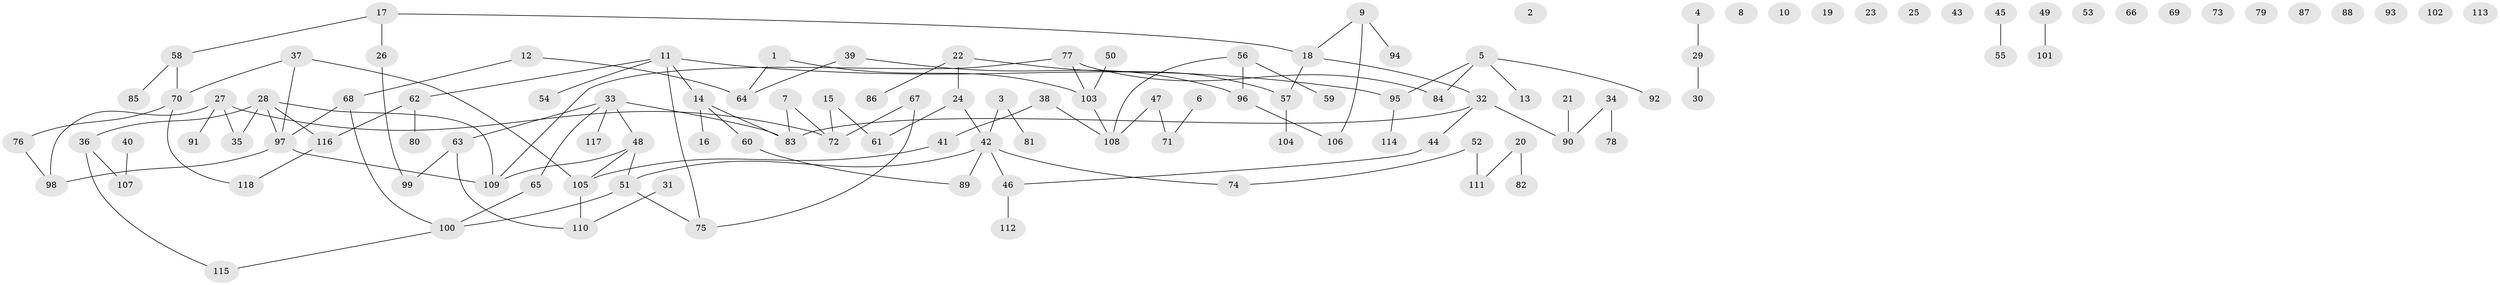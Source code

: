 // Generated by graph-tools (version 1.1) at 2025/25/03/09/25 03:25:16]
// undirected, 118 vertices, 121 edges
graph export_dot {
graph [start="1"]
  node [color=gray90,style=filled];
  1;
  2;
  3;
  4;
  5;
  6;
  7;
  8;
  9;
  10;
  11;
  12;
  13;
  14;
  15;
  16;
  17;
  18;
  19;
  20;
  21;
  22;
  23;
  24;
  25;
  26;
  27;
  28;
  29;
  30;
  31;
  32;
  33;
  34;
  35;
  36;
  37;
  38;
  39;
  40;
  41;
  42;
  43;
  44;
  45;
  46;
  47;
  48;
  49;
  50;
  51;
  52;
  53;
  54;
  55;
  56;
  57;
  58;
  59;
  60;
  61;
  62;
  63;
  64;
  65;
  66;
  67;
  68;
  69;
  70;
  71;
  72;
  73;
  74;
  75;
  76;
  77;
  78;
  79;
  80;
  81;
  82;
  83;
  84;
  85;
  86;
  87;
  88;
  89;
  90;
  91;
  92;
  93;
  94;
  95;
  96;
  97;
  98;
  99;
  100;
  101;
  102;
  103;
  104;
  105;
  106;
  107;
  108;
  109;
  110;
  111;
  112;
  113;
  114;
  115;
  116;
  117;
  118;
  1 -- 64;
  1 -- 103;
  3 -- 42;
  3 -- 81;
  4 -- 29;
  5 -- 13;
  5 -- 84;
  5 -- 92;
  5 -- 95;
  6 -- 71;
  7 -- 72;
  7 -- 83;
  9 -- 18;
  9 -- 94;
  9 -- 106;
  11 -- 14;
  11 -- 54;
  11 -- 62;
  11 -- 75;
  11 -- 95;
  12 -- 64;
  12 -- 68;
  14 -- 16;
  14 -- 60;
  14 -- 83;
  15 -- 61;
  15 -- 72;
  17 -- 18;
  17 -- 26;
  17 -- 58;
  18 -- 32;
  18 -- 57;
  20 -- 82;
  20 -- 111;
  21 -- 90;
  22 -- 24;
  22 -- 57;
  22 -- 86;
  24 -- 42;
  24 -- 61;
  26 -- 99;
  27 -- 35;
  27 -- 72;
  27 -- 91;
  27 -- 98;
  28 -- 35;
  28 -- 36;
  28 -- 97;
  28 -- 109;
  28 -- 116;
  29 -- 30;
  31 -- 110;
  32 -- 44;
  32 -- 83;
  32 -- 90;
  33 -- 48;
  33 -- 63;
  33 -- 65;
  33 -- 83;
  33 -- 117;
  34 -- 78;
  34 -- 90;
  36 -- 107;
  36 -- 115;
  37 -- 70;
  37 -- 97;
  37 -- 105;
  38 -- 41;
  38 -- 108;
  39 -- 64;
  39 -- 96;
  40 -- 107;
  41 -- 105;
  42 -- 46;
  42 -- 51;
  42 -- 74;
  42 -- 89;
  44 -- 46;
  45 -- 55;
  46 -- 112;
  47 -- 71;
  47 -- 108;
  48 -- 51;
  48 -- 105;
  48 -- 109;
  49 -- 101;
  50 -- 103;
  51 -- 75;
  51 -- 100;
  52 -- 74;
  52 -- 111;
  56 -- 59;
  56 -- 96;
  56 -- 108;
  57 -- 104;
  58 -- 70;
  58 -- 85;
  60 -- 89;
  62 -- 80;
  62 -- 116;
  63 -- 99;
  63 -- 110;
  65 -- 100;
  67 -- 72;
  67 -- 75;
  68 -- 97;
  68 -- 100;
  70 -- 76;
  70 -- 118;
  76 -- 98;
  77 -- 84;
  77 -- 103;
  77 -- 109;
  95 -- 114;
  96 -- 106;
  97 -- 98;
  97 -- 109;
  100 -- 115;
  103 -- 108;
  105 -- 110;
  116 -- 118;
}
